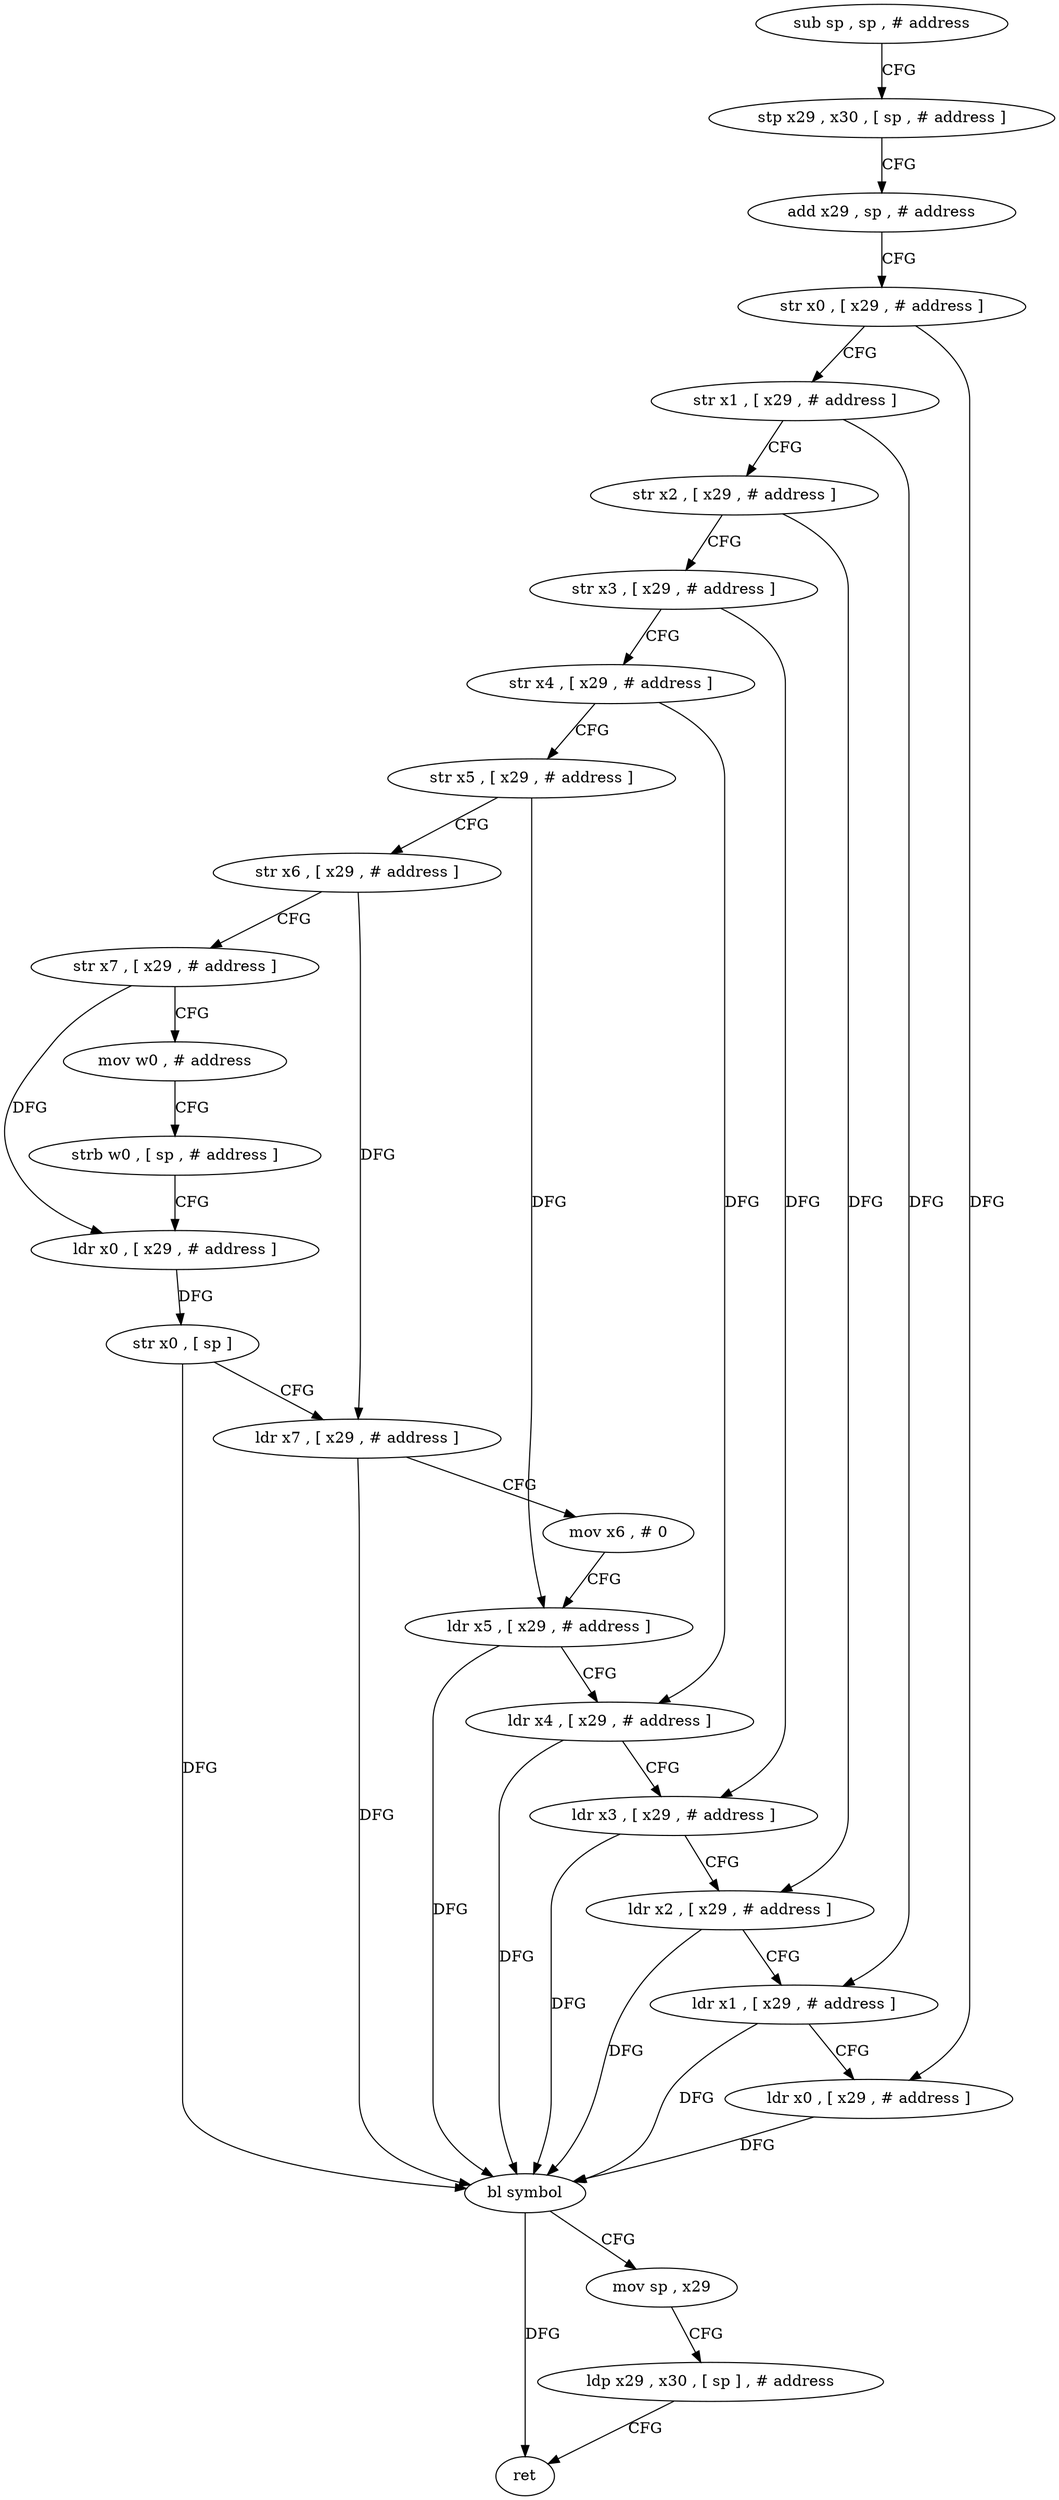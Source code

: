 digraph "func" {
"4438180" [label = "sub sp , sp , # address" ]
"4438184" [label = "stp x29 , x30 , [ sp , # address ]" ]
"4438188" [label = "add x29 , sp , # address" ]
"4438192" [label = "str x0 , [ x29 , # address ]" ]
"4438196" [label = "str x1 , [ x29 , # address ]" ]
"4438200" [label = "str x2 , [ x29 , # address ]" ]
"4438204" [label = "str x3 , [ x29 , # address ]" ]
"4438208" [label = "str x4 , [ x29 , # address ]" ]
"4438212" [label = "str x5 , [ x29 , # address ]" ]
"4438216" [label = "str x6 , [ x29 , # address ]" ]
"4438220" [label = "str x7 , [ x29 , # address ]" ]
"4438224" [label = "mov w0 , # address" ]
"4438228" [label = "strb w0 , [ sp , # address ]" ]
"4438232" [label = "ldr x0 , [ x29 , # address ]" ]
"4438236" [label = "str x0 , [ sp ]" ]
"4438240" [label = "ldr x7 , [ x29 , # address ]" ]
"4438244" [label = "mov x6 , # 0" ]
"4438248" [label = "ldr x5 , [ x29 , # address ]" ]
"4438252" [label = "ldr x4 , [ x29 , # address ]" ]
"4438256" [label = "ldr x3 , [ x29 , # address ]" ]
"4438260" [label = "ldr x2 , [ x29 , # address ]" ]
"4438264" [label = "ldr x1 , [ x29 , # address ]" ]
"4438268" [label = "ldr x0 , [ x29 , # address ]" ]
"4438272" [label = "bl symbol" ]
"4438276" [label = "mov sp , x29" ]
"4438280" [label = "ldp x29 , x30 , [ sp ] , # address" ]
"4438284" [label = "ret" ]
"4438180" -> "4438184" [ label = "CFG" ]
"4438184" -> "4438188" [ label = "CFG" ]
"4438188" -> "4438192" [ label = "CFG" ]
"4438192" -> "4438196" [ label = "CFG" ]
"4438192" -> "4438268" [ label = "DFG" ]
"4438196" -> "4438200" [ label = "CFG" ]
"4438196" -> "4438264" [ label = "DFG" ]
"4438200" -> "4438204" [ label = "CFG" ]
"4438200" -> "4438260" [ label = "DFG" ]
"4438204" -> "4438208" [ label = "CFG" ]
"4438204" -> "4438256" [ label = "DFG" ]
"4438208" -> "4438212" [ label = "CFG" ]
"4438208" -> "4438252" [ label = "DFG" ]
"4438212" -> "4438216" [ label = "CFG" ]
"4438212" -> "4438248" [ label = "DFG" ]
"4438216" -> "4438220" [ label = "CFG" ]
"4438216" -> "4438240" [ label = "DFG" ]
"4438220" -> "4438224" [ label = "CFG" ]
"4438220" -> "4438232" [ label = "DFG" ]
"4438224" -> "4438228" [ label = "CFG" ]
"4438228" -> "4438232" [ label = "CFG" ]
"4438232" -> "4438236" [ label = "DFG" ]
"4438236" -> "4438240" [ label = "CFG" ]
"4438236" -> "4438272" [ label = "DFG" ]
"4438240" -> "4438244" [ label = "CFG" ]
"4438240" -> "4438272" [ label = "DFG" ]
"4438244" -> "4438248" [ label = "CFG" ]
"4438248" -> "4438252" [ label = "CFG" ]
"4438248" -> "4438272" [ label = "DFG" ]
"4438252" -> "4438256" [ label = "CFG" ]
"4438252" -> "4438272" [ label = "DFG" ]
"4438256" -> "4438260" [ label = "CFG" ]
"4438256" -> "4438272" [ label = "DFG" ]
"4438260" -> "4438264" [ label = "CFG" ]
"4438260" -> "4438272" [ label = "DFG" ]
"4438264" -> "4438268" [ label = "CFG" ]
"4438264" -> "4438272" [ label = "DFG" ]
"4438268" -> "4438272" [ label = "DFG" ]
"4438272" -> "4438276" [ label = "CFG" ]
"4438272" -> "4438284" [ label = "DFG" ]
"4438276" -> "4438280" [ label = "CFG" ]
"4438280" -> "4438284" [ label = "CFG" ]
}
